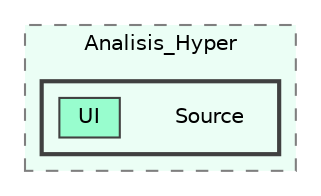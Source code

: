 digraph "C:/GEU/GEUModules/Analisis_Hyper/Source"
{
 // LATEX_PDF_SIZE
  bgcolor="transparent";
  edge [fontname=Helvetica,fontsize=10,labelfontname=Helvetica,labelfontsize=10];
  node [fontname=Helvetica,fontsize=10,shape=box,height=0.2,width=0.4];
  compound=true
  subgraph clusterdir_a6871284801cd8e0d42b8cd7d010316e {
    graph [ bgcolor="#ebfef5", pencolor="grey50", label="Analisis_Hyper", fontname=Helvetica,fontsize=10 style="filled,dashed", URL="dir_a6871284801cd8e0d42b8cd7d010316e.html",tooltip=""]
  subgraph clusterdir_28350a1616721b2cd84f287cf242c23b {
    graph [ bgcolor="#ebfef5", pencolor="grey25", label="", fontname=Helvetica,fontsize=10 style="filled,bold", URL="dir_28350a1616721b2cd84f287cf242c23b.html",tooltip=""]
    dir_28350a1616721b2cd84f287cf242c23b [shape=plaintext, label="Source"];
  dir_b29422bf44db3357178e6d99c0303cef [label="UI", fillcolor="#98fdce", color="grey25", style="filled", URL="dir_b29422bf44db3357178e6d99c0303cef.html",tooltip=""];
  }
  }
}
